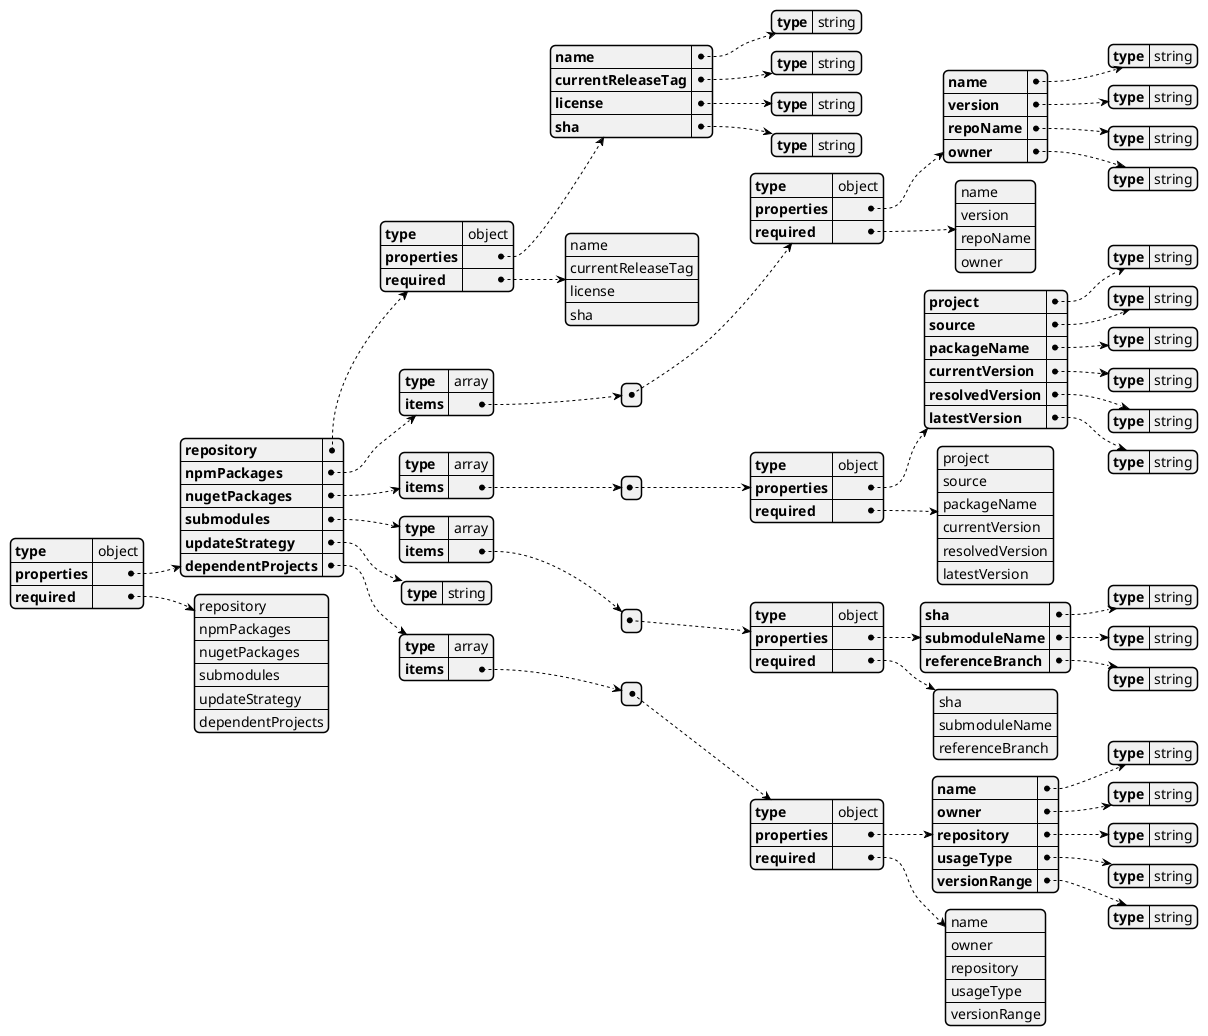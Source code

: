 ' @startjson
' {
'   "repository": {
'     "name": "string",
'     "currentReleaseTag": "string",
'     "license": "string",
'     "sha": "string"
'   },
'   "npmPackages": [
'     {
'       "name": "string",
'       "version": "string",
'       "repoName": "string",
'       "owner": "string"
'     }
'   ],
'   "nugetPackages": [
   
'     {
'       "project": "string",
'       "source": "string",
'       "packageName": "string",
'       "currentVersion": "string",
'       "resolvedVersion": "sring",
'       "latestVersion": "string"
'     }
'   ],
'   "submodules": [

'     {
'       "sha": "string",
'       "submoduleName": "string",
'       "referenceBranch": "string"
'     }
'   ],
'   "updateStrategy": "enum"
' }
' @endjson

@startjson
{
  "type": "object",
  "properties": {
    "repository": {
      "type": "object",
      "properties": {
        "name": {
          "type": "string"
        },
        "currentReleaseTag": {
          "type": "string"
        },
        "license": {
          "type": "string"
        },
        "sha": {
          "type": "string"
        }
      },
      "required": [
        "name",
        "currentReleaseTag",
        "license",
        "sha"
      ]
    },
    "npmPackages": {
      "type": "array",
      "items": [
        {
          "type": "object",
          "properties": {
            "name": {
              "type": "string"
            },
            "version": {
              "type": "string"
            },
            "repoName": {
              "type": "string"
            },
            "owner": {
              "type": "string"
            }
          },
          "required": [
            "name",
            "version",
            "repoName",
            "owner"
          ]
        }
      ]
    },
    "nugetPackages": {
      "type": "array",
      "items": [
        {
          "type": "object",
          "properties": {
            "project": {
              "type": "string"
            },
            "source": {
              "type": "string"
            },
            "packageName": {
              "type": "string"
            },
            "currentVersion": {
              "type": "string"
            },
            "resolvedVersion": {
              "type": "string"
            },
            "latestVersion": {
              "type": "string"
            }
          },
          "required": [
            "project",
            "source",
            "packageName",
            "currentVersion",
            "resolvedVersion",
            "latestVersion"
          ]
        }
      ]
    },
    "submodules": {
      "type": "array",
      "items": [
        {
          "type": "object",
          "properties": {
            "sha": {
              "type": "string"
            },
            "submoduleName": {
              "type": "string"
            },
            "referenceBranch": {
              "type": "string"
            }
          },
          "required": [
            "sha",
            "submoduleName",
            "referenceBranch"
          ]
        }
      ]
    },
    "updateStrategy": {
      "type": "string"
    },
    "dependentProjects": {
      "type": "array",
      "items": [
        {
          "type": "object",
          "properties": {
            "name": {
              "type": "string"
            },
            "owner": {
              "type": "string"
            },
            "repository": {
              "type": "string"
            },
            "usageType": {
              "type": "string"
            },
            "versionRange": {
              "type": "string"
            }
          },
          "required": [
            "name",
            "owner",
            "repository",
            "usageType",
            "versionRange"
          ]
        }
      ]
    }
  },
  "required": [
    "repository",
    "npmPackages",
    "nugetPackages",
    "submodules",
    "updateStrategy",
    "dependentProjects"
  ]
}
@endjson